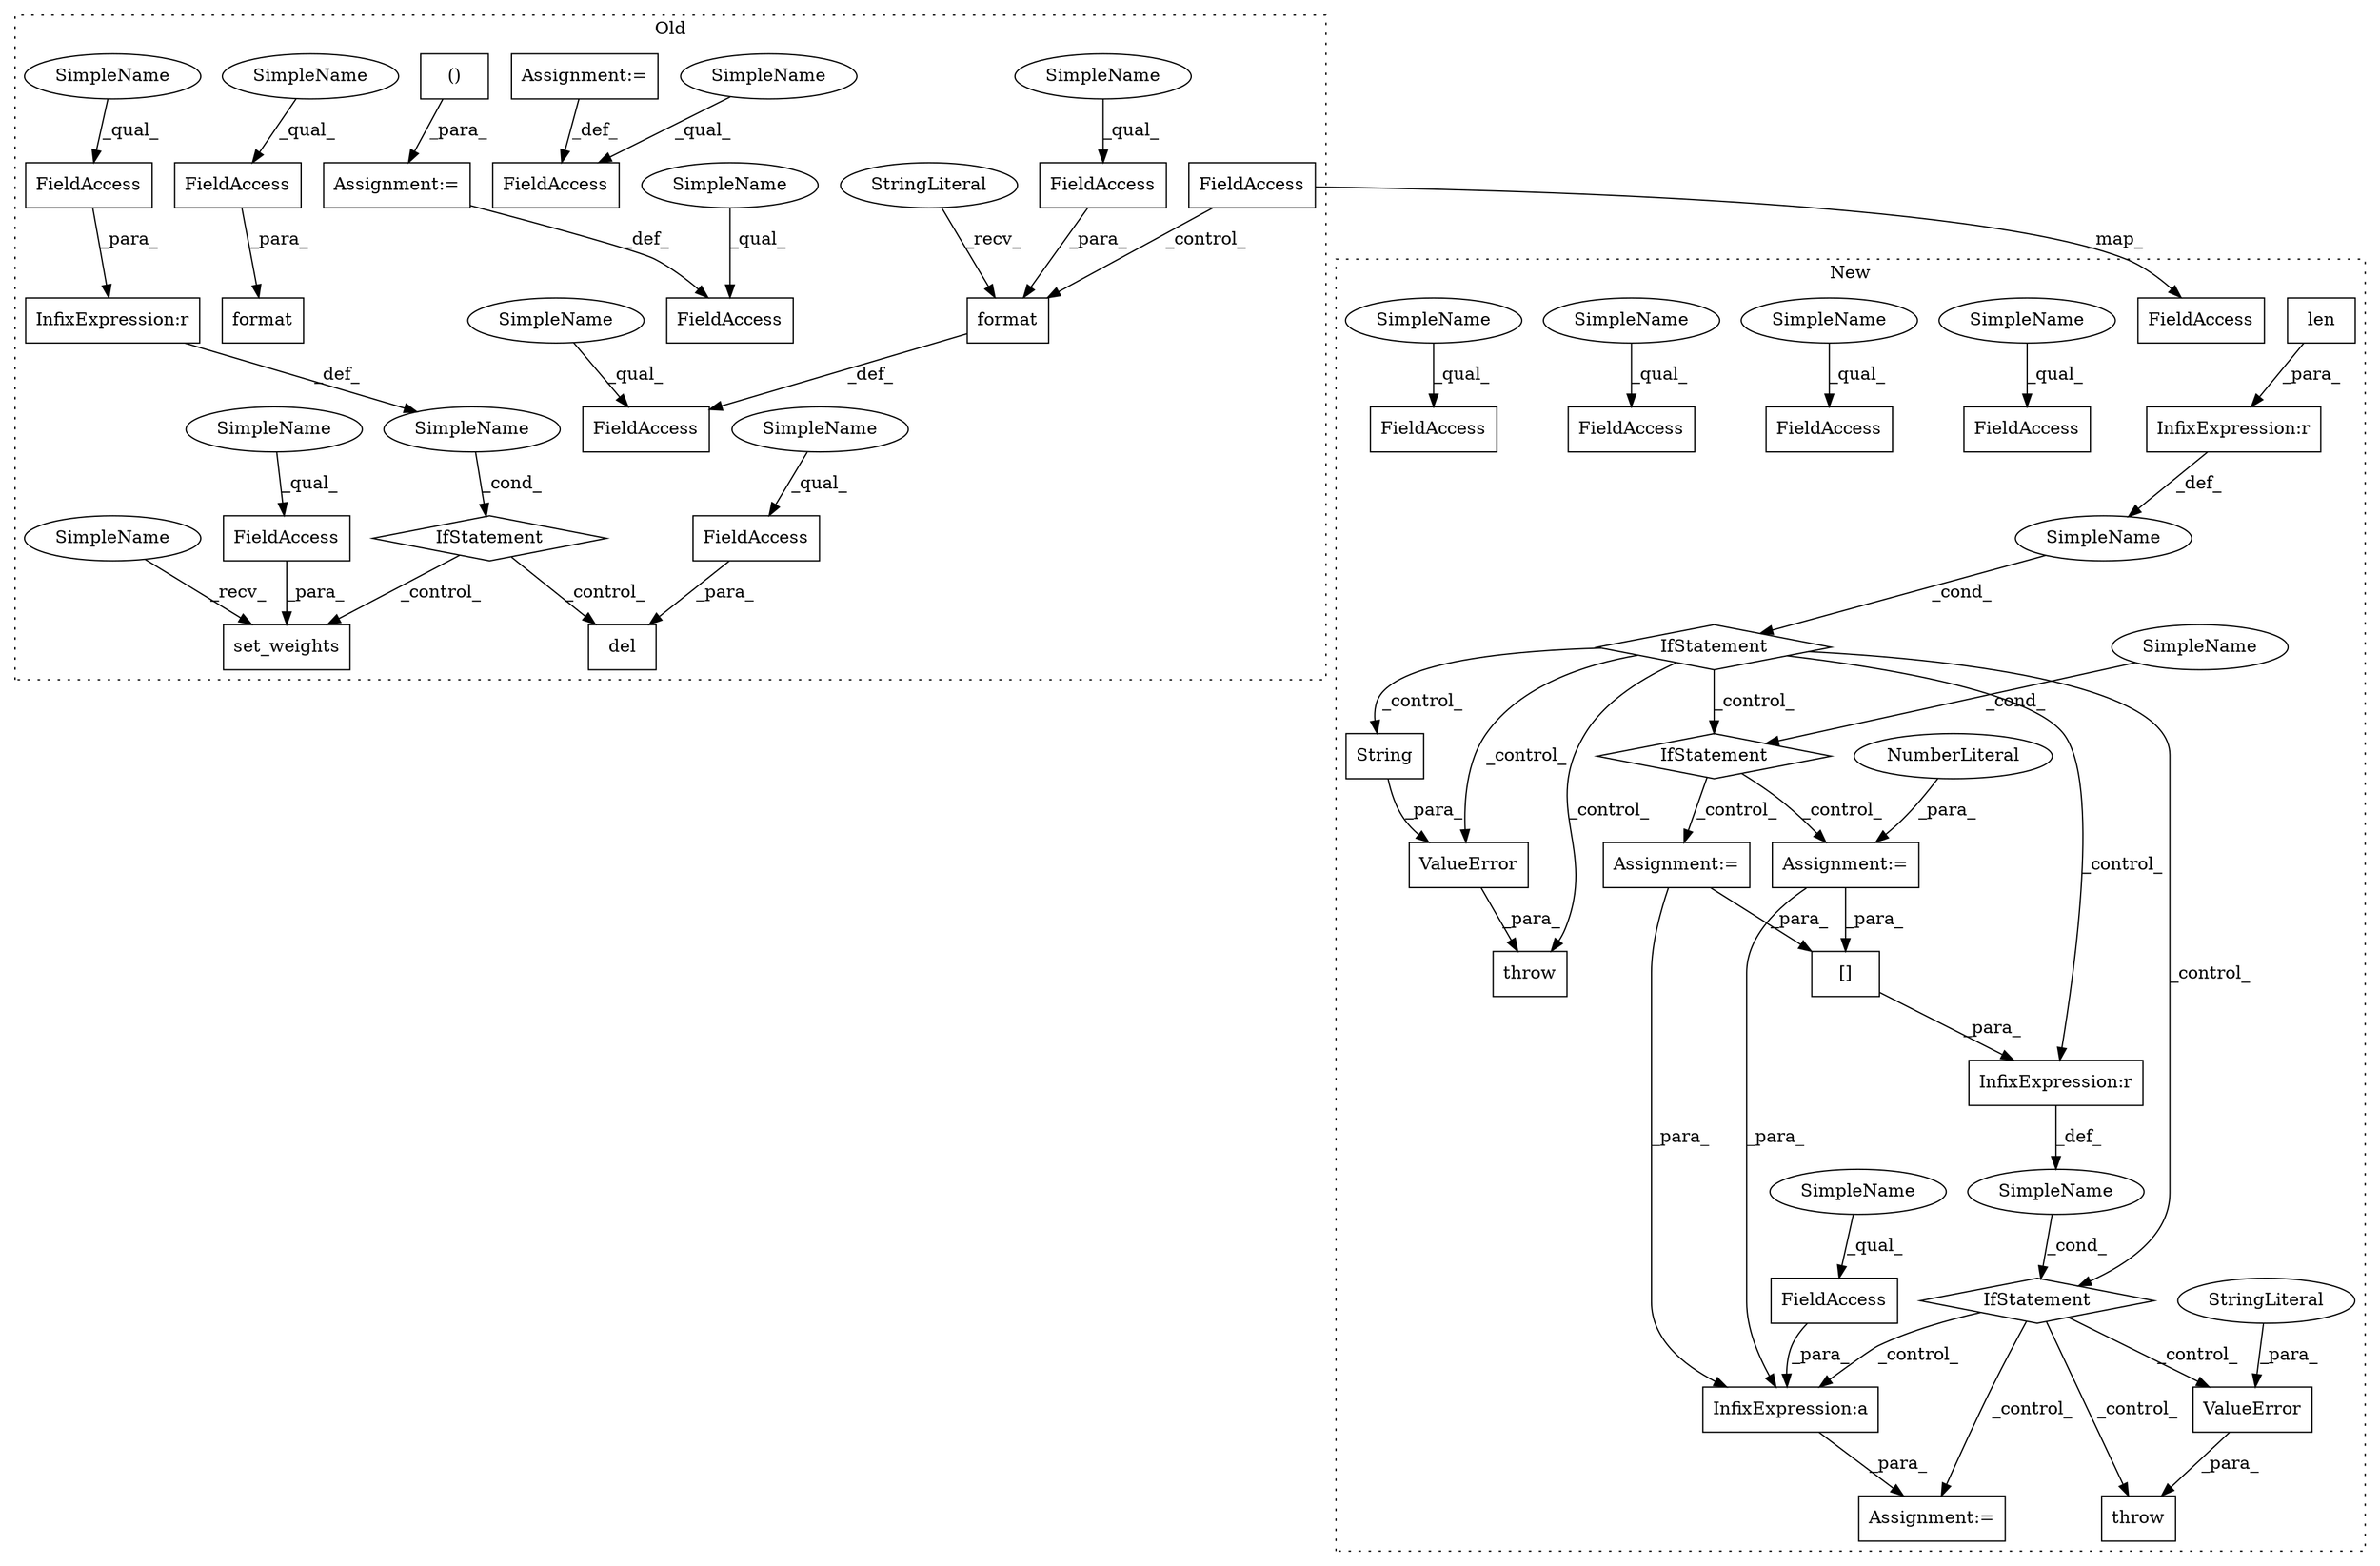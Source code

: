 digraph G {
subgraph cluster0 {
1 [label="set_weights" a="32" s="27266,27298" l="12,1" shape="box"];
3 [label="FieldAccess" a="22" s="27278" l="20" shape="box"];
4 [label="SimpleName" a="42" s="" l="" shape="ellipse"];
5 [label="del" a="32" s="27307,27331" l="4,1" shape="box"];
6 [label="FieldAccess" a="22" s="27311" l="20" shape="box"];
8 [label="IfStatement" a="25" s="27219,27251" l="4,2" shape="diamond"];
11 [label="InfixExpression:r" a="27" s="27243" l="4" shape="box"];
13 [label="FieldAccess" a="22" s="27223" l="20" shape="box"];
25 [label="FieldAccess" a="22" s="26700" l="15" shape="box"];
26 [label="()" a="106" s="26766" l="28" shape="box"];
28 [label="FieldAccess" a="22" s="27034" l="6" shape="box"];
31 [label="FieldAccess" a="22" s="27344" l="10" shape="box"];
32 [label="FieldAccess" a="22" s="27126" l="9" shape="box"];
34 [label="FieldAccess" a="22" s="26957" l="9" shape="box"];
37 [label="FieldAccess" a="22" s="27015" l="9" shape="box"];
41 [label="format" a="32" s="27119,27135" l="7,1" shape="box"];
42 [label="StringLiteral" a="45" s="27112" l="6" shape="ellipse"];
43 [label="format" a="32" s="26950,26966" l="7,1" shape="box"];
45 [label="Assignment:=" a="7" s="26715" l="1" shape="box"];
46 [label="Assignment:=" a="7" s="27354" l="1" shape="box"];
48 [label="SimpleName" a="42" s="26957" l="4" shape="ellipse"];
49 [label="SimpleName" a="42" s="27311" l="4" shape="ellipse"];
50 [label="SimpleName" a="42" s="27126" l="4" shape="ellipse"];
51 [label="SimpleName" a="42" s="27344" l="4" shape="ellipse"];
52 [label="SimpleName" a="42" s="27034" l="4" shape="ellipse"];
53 [label="SimpleName" a="42" s="26700" l="4" shape="ellipse"];
54 [label="SimpleName" a="42" s="27278" l="4" shape="ellipse"];
55 [label="SimpleName" a="42" s="27223" l="4" shape="ellipse"];
56 [label="SimpleName" a="42" s="27261" l="4" shape="ellipse"];
label = "Old";
style="dotted";
}
subgraph cluster1 {
2 [label="throw" a="53" s="2028" l="6" shape="box"];
7 [label="IfStatement" a="25" s="1979,2018" l="4,2" shape="diamond"];
9 [label="ValueError" a="32" s="2034,2143" l="11,1" shape="box"];
10 [label="SimpleName" a="42" s="" l="" shape="ellipse"];
12 [label="InfixExpression:r" a="27" s="1999" l="4" shape="box"];
14 [label="String" a="32" s="2075,2095" l="7,1" shape="box"];
15 [label="IfStatement" a="25" s="2156,2196" l="4,2" shape="diamond"];
16 [label="Assignment:=" a="7" s="2469" l="1" shape="box"];
17 [label="IfStatement" a="25" s="2269,2306" l="4,2" shape="diamond"];
18 [label="len" a="32" s="1983,1998" l="4,1" shape="box"];
19 [label="ValueError" a="32" s="2322,2403" l="11,1" shape="box"];
20 [label="InfixExpression:a" a="27" s="2487" l="8" shape="box"];
21 [label="SimpleName" a="42" s="" l="" shape="ellipse"];
22 [label="StringLiteral" a="45" s="2333" l="70" shape="ellipse"];
23 [label="InfixExpression:r" a="27" s="2298" l="4" shape="box"];
24 [label="FieldAccess" a="22" s="2471" l="16" shape="box"];
27 [label="FieldAccess" a="22" s="2762" l="21" shape="box"];
29 [label="FieldAccess" a="22" s="2082" l="9" shape="box"];
30 [label="FieldAccess" a="22" s="2160" l="16" shape="box"];
33 [label="FieldAccess" a="22" s="2668" l="13" shape="box"];
35 [label="SimpleName" a="42" s="" l="" shape="ellipse"];
36 [label="Assignment:=" a="7" s="2218" l="1" shape="box"];
38 [label="FieldAccess" a="22" s="2691" l="9" shape="box"];
39 [label="NumberLiteral" a="34" s="2219" l="1" shape="ellipse"];
40 [label="[]" a="2" s="2273,2297" l="12,1" shape="box"];
44 [label="throw" a="53" s="2316" l="6" shape="box"];
47 [label="Assignment:=" a="7" s="2254" l="1" shape="box"];
57 [label="SimpleName" a="42" s="2762" l="4" shape="ellipse"];
58 [label="SimpleName" a="42" s="2082" l="4" shape="ellipse"];
59 [label="SimpleName" a="42" s="2471" l="4" shape="ellipse"];
60 [label="SimpleName" a="42" s="2160" l="4" shape="ellipse"];
61 [label="SimpleName" a="42" s="2668" l="4" shape="ellipse"];
label = "New";
style="dotted";
}
3 -> 1 [label="_para_"];
4 -> 8 [label="_cond_"];
6 -> 5 [label="_para_"];
7 -> 15 [label="_control_"];
7 -> 2 [label="_control_"];
7 -> 9 [label="_control_"];
7 -> 23 [label="_control_"];
7 -> 14 [label="_control_"];
7 -> 17 [label="_control_"];
8 -> 5 [label="_control_"];
8 -> 1 [label="_control_"];
9 -> 2 [label="_para_"];
10 -> 7 [label="_cond_"];
11 -> 4 [label="_def_"];
12 -> 10 [label="_def_"];
13 -> 11 [label="_para_"];
14 -> 9 [label="_para_"];
15 -> 47 [label="_control_"];
15 -> 36 [label="_control_"];
17 -> 16 [label="_control_"];
17 -> 20 [label="_control_"];
17 -> 44 [label="_control_"];
17 -> 19 [label="_control_"];
18 -> 12 [label="_para_"];
19 -> 44 [label="_para_"];
20 -> 16 [label="_para_"];
21 -> 17 [label="_cond_"];
22 -> 19 [label="_para_"];
23 -> 21 [label="_def_"];
24 -> 20 [label="_para_"];
26 -> 45 [label="_para_"];
32 -> 41 [label="_para_"];
34 -> 43 [label="_para_"];
35 -> 15 [label="_cond_"];
36 -> 20 [label="_para_"];
36 -> 40 [label="_para_"];
37 -> 38 [label="_map_"];
37 -> 41 [label="_control_"];
39 -> 36 [label="_para_"];
40 -> 23 [label="_para_"];
41 -> 28 [label="_def_"];
42 -> 41 [label="_recv_"];
45 -> 25 [label="_def_"];
46 -> 31 [label="_def_"];
47 -> 40 [label="_para_"];
47 -> 20 [label="_para_"];
48 -> 34 [label="_qual_"];
49 -> 6 [label="_qual_"];
50 -> 32 [label="_qual_"];
51 -> 31 [label="_qual_"];
52 -> 28 [label="_qual_"];
53 -> 25 [label="_qual_"];
54 -> 3 [label="_qual_"];
55 -> 13 [label="_qual_"];
56 -> 1 [label="_recv_"];
57 -> 27 [label="_qual_"];
58 -> 29 [label="_qual_"];
59 -> 24 [label="_qual_"];
60 -> 30 [label="_qual_"];
61 -> 33 [label="_qual_"];
}
